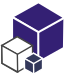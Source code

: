<?xml version="1.0" encoding="UTF-8"?>
<dia:diagram xmlns:dia="http://www.lysator.liu.se/~alla/dia/">
  <dia:layer name="Fondo" visible="true" active="true">
    <dia:group>
      <dia:group>
        <dia:group>
          <dia:group>
            <dia:object type="Standard - Polygon" version="0" id="O0">
              <dia:attribute name="obj_pos">
                <dia:point val="2.721,3.723"/>
              </dia:attribute>
              <dia:attribute name="obj_bb">
                <dia:rectangle val="1.371,0.641;4.116,3.783"/>
              </dia:attribute>
              <dia:attribute name="poly_points">
                <dia:point val="2.721,3.723"/>
                <dia:point val="1.423,2.948"/>
                <dia:point val="1.446,1.436"/>
                <dia:point val="2.766,0.7"/>
                <dia:point val="4.064,1.476"/>
                <dia:point val="4.041,2.987"/>
              </dia:attribute>
              <dia:attribute name="line_color">
                <dia:color val="#ffffff"/>
              </dia:attribute>
              <dia:attribute name="line_width">
                <dia:real val="0.103"/>
              </dia:attribute>
              <dia:attribute name="inner_color">
                <dia:color val="#342074"/>
              </dia:attribute>
              <dia:attribute name="show_background">
                <dia:boolean val="true"/>
              </dia:attribute>
            </dia:object>
            <dia:object type="Standard - Polygon" version="0" id="O1">
              <dia:attribute name="obj_pos">
                <dia:point val="1.446,1.436"/>
              </dia:attribute>
              <dia:attribute name="obj_bb">
                <dia:rectangle val="1.394,0.641;4.115,2.271"/>
              </dia:attribute>
              <dia:attribute name="poly_points">
                <dia:point val="1.446,1.436"/>
                <dia:point val="1.446,1.436"/>
                <dia:point val="2.743,2.211"/>
                <dia:point val="4.063,1.476"/>
                <dia:point val="4.063,1.475"/>
                <dia:point val="2.766,0.7"/>
              </dia:attribute>
              <dia:attribute name="line_color">
                <dia:color val="#ffffff"/>
              </dia:attribute>
              <dia:attribute name="line_width">
                <dia:real val="0.103"/>
              </dia:attribute>
              <dia:attribute name="inner_color">
                <dia:color val="#342074"/>
              </dia:attribute>
              <dia:attribute name="show_background">
                <dia:boolean val="true"/>
              </dia:attribute>
            </dia:object>
            <dia:object type="Standard - Polygon" version="0" id="O2">
              <dia:attribute name="obj_pos">
                <dia:point val="1.445,1.437"/>
              </dia:attribute>
              <dia:attribute name="obj_bb">
                <dia:rectangle val="1.394,1.378;2.811,3.765"/>
              </dia:attribute>
              <dia:attribute name="poly_points">
                <dia:point val="1.445,1.437"/>
                <dia:point val="1.445,1.437"/>
                <dia:point val="1.448,2.948"/>
                <dia:point val="2.759,3.701"/>
                <dia:point val="2.76,3.701"/>
                <dia:point val="2.756,2.19"/>
              </dia:attribute>
              <dia:attribute name="line_color">
                <dia:color val="#ffffff"/>
              </dia:attribute>
              <dia:attribute name="line_width">
                <dia:real val="0.103"/>
              </dia:attribute>
              <dia:attribute name="inner_color">
                <dia:color val="#342074"/>
              </dia:attribute>
              <dia:attribute name="show_background">
                <dia:boolean val="true"/>
              </dia:attribute>
            </dia:object>
          </dia:group>
        </dia:group>
        <dia:group>
          <dia:group>
            <dia:object type="Standard - Polygon" version="0" id="O3">
              <dia:attribute name="obj_pos">
                <dia:point val="1.703,4.199"/>
              </dia:attribute>
              <dia:attribute name="obj_bb">
                <dia:rectangle val="0.902,2.387;2.506,4.238"/>
              </dia:attribute>
              <dia:attribute name="poly_points">
                <dia:point val="1.703,4.199"/>
                <dia:point val="0.936,3.755"/>
                <dia:point val="0.936,2.869"/>
                <dia:point val="1.704,2.426"/>
                <dia:point val="2.471,2.87"/>
                <dia:point val="2.471,3.756"/>
              </dia:attribute>
              <dia:attribute name="line_color">
                <dia:color val="#444444"/>
              </dia:attribute>
              <dia:attribute name="line_width">
                <dia:real val="0.069"/>
              </dia:attribute>
              <dia:attribute name="show_background">
                <dia:boolean val="true"/>
              </dia:attribute>
            </dia:object>
            <dia:object type="Standard - Polygon" version="0" id="O4">
              <dia:attribute name="obj_pos">
                <dia:point val="0.936,2.869"/>
              </dia:attribute>
              <dia:attribute name="obj_bb">
                <dia:rectangle val="0.902,2.387;2.505,3.352"/>
              </dia:attribute>
              <dia:attribute name="poly_points">
                <dia:point val="0.936,2.869"/>
                <dia:point val="0.936,2.869"/>
                <dia:point val="1.704,3.313"/>
                <dia:point val="2.471,2.87"/>
                <dia:point val="2.471,2.87"/>
                <dia:point val="1.704,2.426"/>
              </dia:attribute>
              <dia:attribute name="line_color">
                <dia:color val="#444444"/>
              </dia:attribute>
              <dia:attribute name="line_width">
                <dia:real val="0.069"/>
              </dia:attribute>
              <dia:attribute name="show_background">
                <dia:boolean val="true"/>
              </dia:attribute>
            </dia:object>
            <dia:object type="Standard - Polygon" version="0" id="O5">
              <dia:attribute name="obj_pos">
                <dia:point val="0.936,2.869"/>
              </dia:attribute>
              <dia:attribute name="obj_bb">
                <dia:rectangle val="0.901,2.832;1.761,4.226"/>
              </dia:attribute>
              <dia:attribute name="poly_points">
                <dia:point val="0.936,2.869"/>
                <dia:point val="0.936,2.87"/>
                <dia:point val="0.951,3.755"/>
                <dia:point val="1.726,4.185"/>
                <dia:point val="1.726,4.185"/>
                <dia:point val="1.711,3.3"/>
              </dia:attribute>
              <dia:attribute name="line_color">
                <dia:color val="#444444"/>
              </dia:attribute>
              <dia:attribute name="line_width">
                <dia:real val="0.069"/>
              </dia:attribute>
              <dia:attribute name="show_background">
                <dia:boolean val="true"/>
              </dia:attribute>
            </dia:object>
          </dia:group>
        </dia:group>
        <dia:group>
          <dia:group>
            <dia:object type="Standard - Polygon" version="0" id="O6">
              <dia:attribute name="obj_pos">
                <dia:point val="2.516,4.3"/>
              </dia:attribute>
              <dia:attribute name="obj_bb">
                <dia:rectangle val="2.028,3.212;3.005,4.34"/>
              </dia:attribute>
              <dia:attribute name="poly_points">
                <dia:point val="2.516,4.3"/>
                <dia:point val="2.062,4.038"/>
                <dia:point val="2.062,3.513"/>
                <dia:point val="2.517,3.251"/>
                <dia:point val="2.971,3.514"/>
                <dia:point val="2.97,4.038"/>
              </dia:attribute>
              <dia:attribute name="line_color">
                <dia:color val="#ffffff"/>
              </dia:attribute>
              <dia:attribute name="line_width">
                <dia:real val="0.069"/>
              </dia:attribute>
              <dia:attribute name="inner_color">
                <dia:color val="#33385a"/>
              </dia:attribute>
              <dia:attribute name="show_background">
                <dia:boolean val="true"/>
              </dia:attribute>
            </dia:object>
            <dia:object type="Standard - Polygon" version="0" id="O7">
              <dia:attribute name="obj_pos">
                <dia:point val="2.062,3.513"/>
              </dia:attribute>
              <dia:attribute name="obj_bb">
                <dia:rectangle val="2.028,3.212;3.005,3.815"/>
              </dia:attribute>
              <dia:attribute name="poly_points">
                <dia:point val="2.062,3.513"/>
                <dia:point val="2.062,3.513"/>
                <dia:point val="2.516,3.776"/>
                <dia:point val="2.97,3.514"/>
                <dia:point val="2.97,3.513"/>
                <dia:point val="2.517,3.251"/>
              </dia:attribute>
              <dia:attribute name="line_color">
                <dia:color val="#ffffff"/>
              </dia:attribute>
              <dia:attribute name="line_width">
                <dia:real val="0.069"/>
              </dia:attribute>
              <dia:attribute name="inner_color">
                <dia:color val="#33385a"/>
              </dia:attribute>
              <dia:attribute name="show_background">
                <dia:boolean val="true"/>
              </dia:attribute>
            </dia:object>
            <dia:object type="Standard - Polygon" version="0" id="O8">
              <dia:attribute name="obj_pos">
                <dia:point val="2.062,3.513"/>
              </dia:attribute>
              <dia:attribute name="obj_bb">
                <dia:rectangle val="2.027,3.479;2.564,4.337"/>
              </dia:attribute>
              <dia:attribute name="poly_points">
                <dia:point val="2.062,3.513"/>
                <dia:point val="2.062,3.513"/>
                <dia:point val="2.071,4.037"/>
                <dia:point val="2.53,4.292"/>
                <dia:point val="2.53,4.292"/>
                <dia:point val="2.521,3.768"/>
              </dia:attribute>
              <dia:attribute name="line_color">
                <dia:color val="#ffffff"/>
              </dia:attribute>
              <dia:attribute name="line_width">
                <dia:real val="0.069"/>
              </dia:attribute>
              <dia:attribute name="inner_color">
                <dia:color val="#33385a"/>
              </dia:attribute>
              <dia:attribute name="show_background">
                <dia:boolean val="true"/>
              </dia:attribute>
            </dia:object>
          </dia:group>
        </dia:group>
      </dia:group>
    </dia:group>
  </dia:layer>
</dia:diagram>
